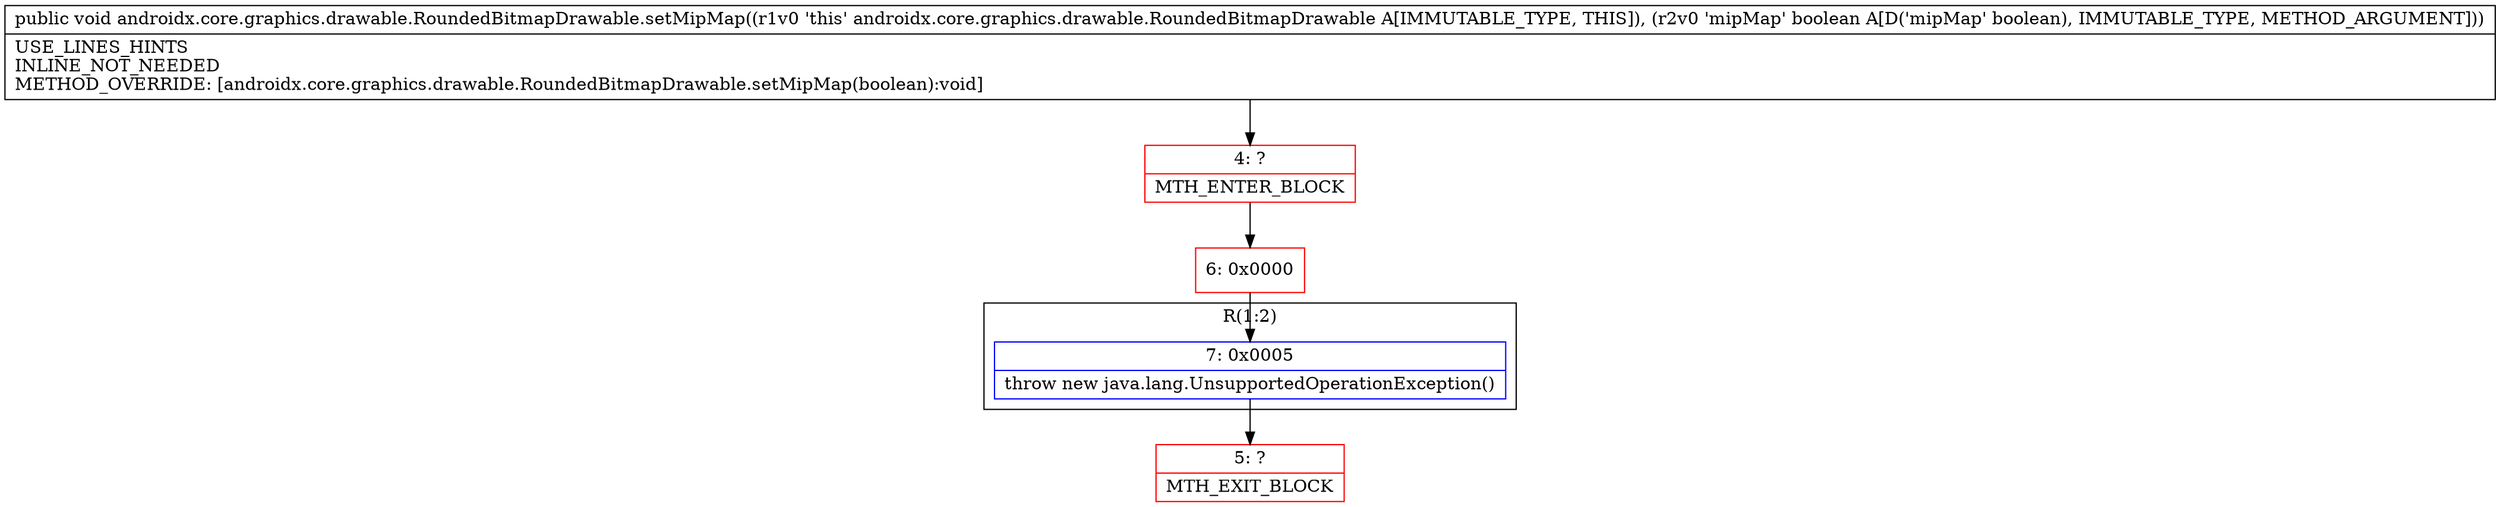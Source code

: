 digraph "CFG forandroidx.core.graphics.drawable.RoundedBitmapDrawable.setMipMap(Z)V" {
subgraph cluster_Region_710988007 {
label = "R(1:2)";
node [shape=record,color=blue];
Node_7 [shape=record,label="{7\:\ 0x0005|throw new java.lang.UnsupportedOperationException()\l}"];
}
Node_4 [shape=record,color=red,label="{4\:\ ?|MTH_ENTER_BLOCK\l}"];
Node_6 [shape=record,color=red,label="{6\:\ 0x0000}"];
Node_5 [shape=record,color=red,label="{5\:\ ?|MTH_EXIT_BLOCK\l}"];
MethodNode[shape=record,label="{public void androidx.core.graphics.drawable.RoundedBitmapDrawable.setMipMap((r1v0 'this' androidx.core.graphics.drawable.RoundedBitmapDrawable A[IMMUTABLE_TYPE, THIS]), (r2v0 'mipMap' boolean A[D('mipMap' boolean), IMMUTABLE_TYPE, METHOD_ARGUMENT]))  | USE_LINES_HINTS\lINLINE_NOT_NEEDED\lMETHOD_OVERRIDE: [androidx.core.graphics.drawable.RoundedBitmapDrawable.setMipMap(boolean):void]\l}"];
MethodNode -> Node_4;Node_7 -> Node_5;
Node_4 -> Node_6;
Node_6 -> Node_7;
}

